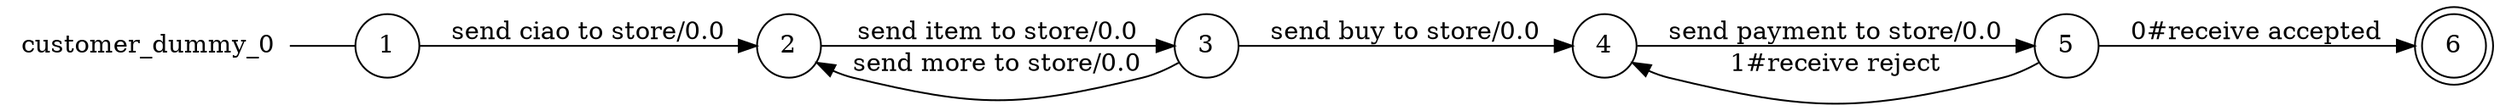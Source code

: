 digraph customer_dummy_0 {
	rankdir="LR";
	n_0 [label="customer_dummy_0", shape="plaintext"];
	n_1 [id="5", shape=circle, label="2"];
	n_2 [id="6", shape=circle, label="5"];
	n_3 [id="1", shape=circle, label="1"];
	n_0 -> n_3 [arrowhead=none];
	n_4 [id="2", shape=circle, label="4"];
	n_5 [id="8", shape=circle, label="3"];
	n_6 [id="4", shape=doublecircle, label="6"];

	n_3 -> n_1 [id="[$e|0]", label="send ciao to store/0.0"];
	n_5 -> n_1 [id="[$e|9]", label="send more to store/0.0"];
	n_2 -> n_4 [id="[$e|5]", label="1#receive reject"];
	n_1 -> n_5 [id="[$e|3]", label="send item to store/0.0"];
	n_4 -> n_2 [id="[$e|8]", label="send payment to store/0.0"];
	n_5 -> n_4 [id="[$e|10]", label="send buy to store/0.0"];
	n_2 -> n_6 [id="[$e|4]", label="0#receive accepted"];
}
